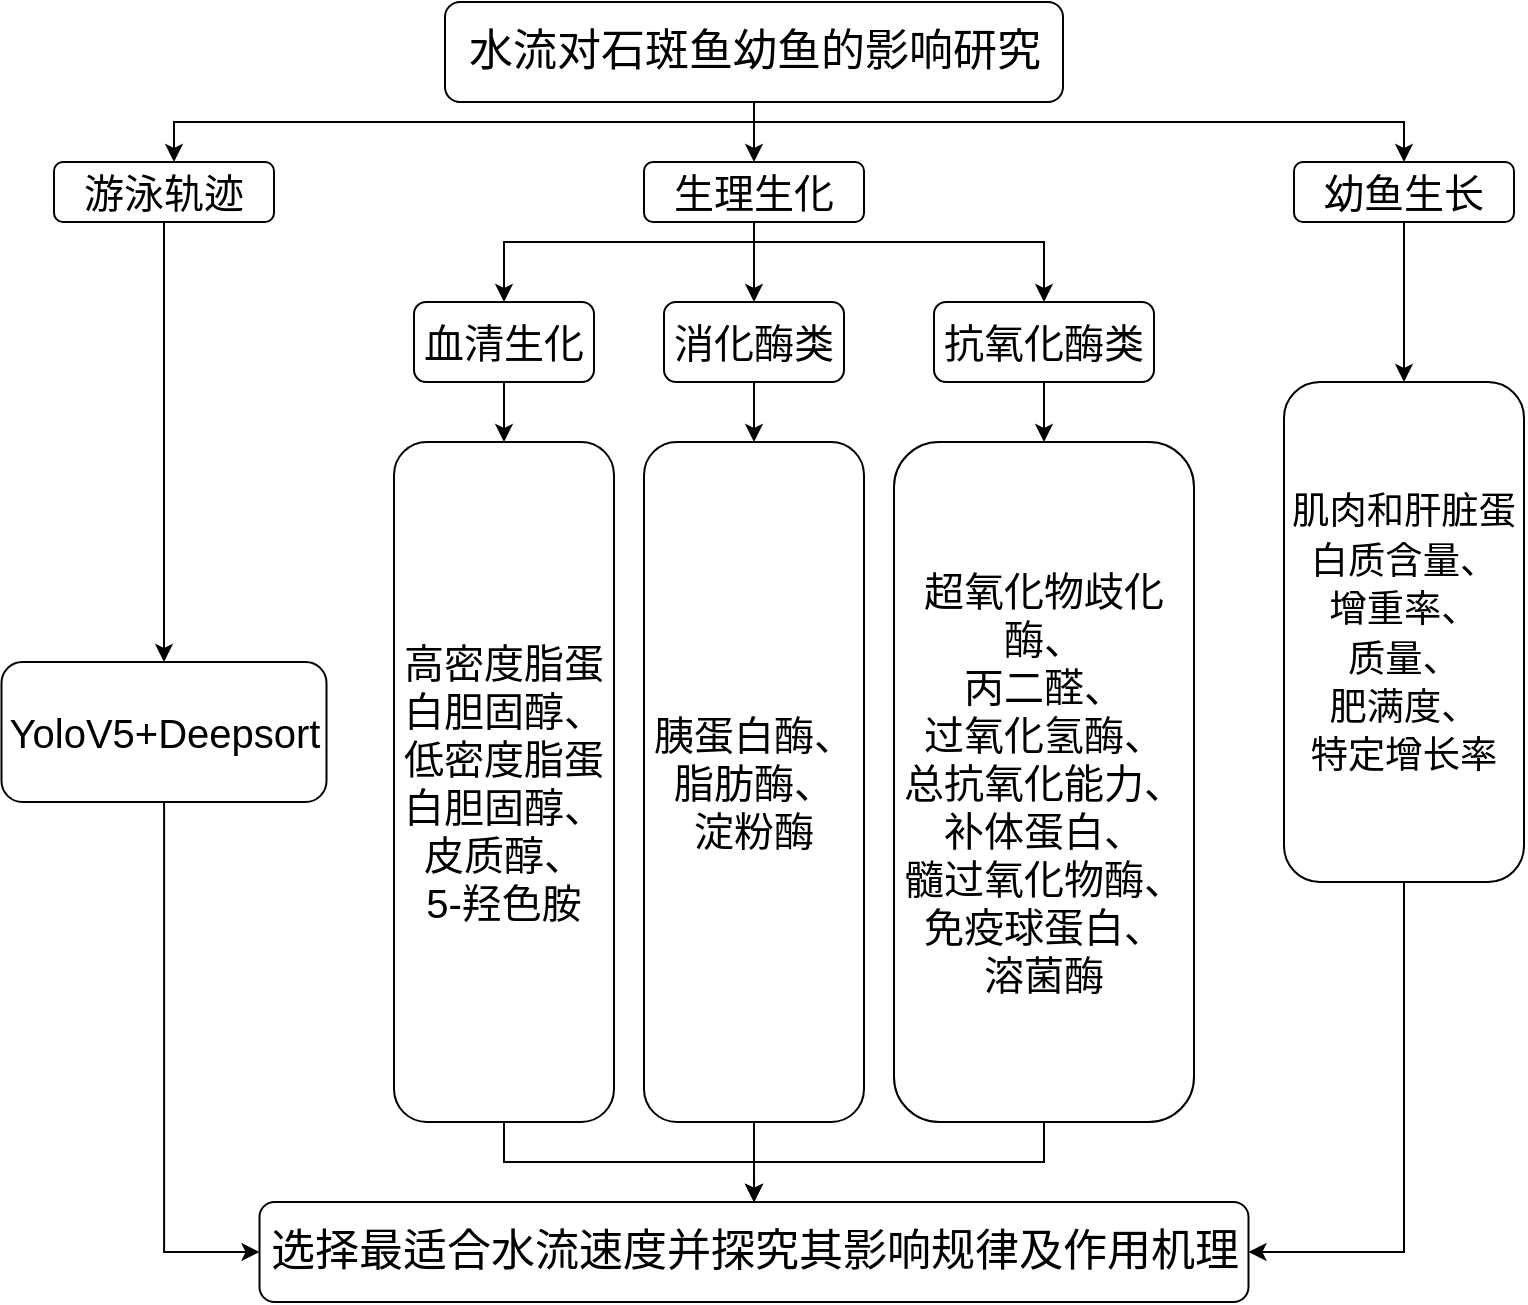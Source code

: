 <mxfile version="20.5.3" type="github">
  <diagram id="EdVVnSpUKDNpsXRbQZlX" name="第 1 页">
    <mxGraphModel dx="1375" dy="754" grid="1" gridSize="10" guides="1" tooltips="1" connect="1" arrows="1" fold="1" page="1" pageScale="1" pageWidth="827" pageHeight="1169" math="0" shadow="0">
      <root>
        <mxCell id="0" />
        <mxCell id="1" parent="0" />
        <mxCell id="8oeglLmzysRH4-Na7aNM-22" style="edgeStyle=orthogonalEdgeStyle;rounded=0;orthogonalLoop=1;jettySize=auto;html=1;fontSize=20;" edge="1" parent="1" source="8oeglLmzysRH4-Na7aNM-6" target="8oeglLmzysRH4-Na7aNM-16">
          <mxGeometry relative="1" as="geometry">
            <Array as="points">
              <mxPoint x="410" y="70" />
              <mxPoint x="120" y="70" />
            </Array>
          </mxGeometry>
        </mxCell>
        <mxCell id="8oeglLmzysRH4-Na7aNM-28" style="edgeStyle=orthogonalEdgeStyle;rounded=0;orthogonalLoop=1;jettySize=auto;html=1;fontSize=20;" edge="1" parent="1" source="8oeglLmzysRH4-Na7aNM-6" target="8oeglLmzysRH4-Na7aNM-18">
          <mxGeometry relative="1" as="geometry" />
        </mxCell>
        <mxCell id="8oeglLmzysRH4-Na7aNM-36" style="edgeStyle=orthogonalEdgeStyle;rounded=0;orthogonalLoop=1;jettySize=auto;html=1;fontSize=20;" edge="1" parent="1" source="8oeglLmzysRH4-Na7aNM-6" target="8oeglLmzysRH4-Na7aNM-17">
          <mxGeometry relative="1" as="geometry">
            <Array as="points">
              <mxPoint x="410" y="70" />
              <mxPoint x="735" y="70" />
            </Array>
          </mxGeometry>
        </mxCell>
        <mxCell id="8oeglLmzysRH4-Na7aNM-6" value="&lt;font style=&quot;font-size: 22px;&quot;&gt;水流对石斑鱼幼鱼的影响研究&lt;/font&gt;" style="rounded=1;whiteSpace=wrap;html=1;fontSize=22;" vertex="1" parent="1">
          <mxGeometry x="255.5" y="10" width="309" height="50" as="geometry" />
        </mxCell>
        <mxCell id="8oeglLmzysRH4-Na7aNM-21" style="edgeStyle=orthogonalEdgeStyle;rounded=0;orthogonalLoop=1;jettySize=auto;html=1;entryX=0.5;entryY=0;entryDx=0;entryDy=0;fontSize=20;" edge="1" parent="1" source="8oeglLmzysRH4-Na7aNM-16" target="8oeglLmzysRH4-Na7aNM-19">
          <mxGeometry relative="1" as="geometry" />
        </mxCell>
        <mxCell id="8oeglLmzysRH4-Na7aNM-16" value="游泳轨迹" style="rounded=1;whiteSpace=wrap;html=1;fontSize=20;" vertex="1" parent="1">
          <mxGeometry x="60" y="90" width="110" height="30" as="geometry" />
        </mxCell>
        <mxCell id="8oeglLmzysRH4-Na7aNM-37" style="edgeStyle=orthogonalEdgeStyle;rounded=0;orthogonalLoop=1;jettySize=auto;html=1;entryX=0.5;entryY=0;entryDx=0;entryDy=0;fontSize=20;" edge="1" parent="1" source="8oeglLmzysRH4-Na7aNM-17" target="8oeglLmzysRH4-Na7aNM-35">
          <mxGeometry relative="1" as="geometry" />
        </mxCell>
        <mxCell id="8oeglLmzysRH4-Na7aNM-17" value="幼鱼生长" style="rounded=1;whiteSpace=wrap;html=1;fontSize=20;" vertex="1" parent="1">
          <mxGeometry x="680" y="90" width="110" height="30" as="geometry" />
        </mxCell>
        <mxCell id="8oeglLmzysRH4-Na7aNM-29" style="edgeStyle=orthogonalEdgeStyle;rounded=0;orthogonalLoop=1;jettySize=auto;html=1;fontSize=20;" edge="1" parent="1" source="8oeglLmzysRH4-Na7aNM-18" target="8oeglLmzysRH4-Na7aNM-20">
          <mxGeometry relative="1" as="geometry">
            <Array as="points">
              <mxPoint x="410" y="130" />
              <mxPoint x="285" y="130" />
            </Array>
          </mxGeometry>
        </mxCell>
        <mxCell id="8oeglLmzysRH4-Na7aNM-30" style="edgeStyle=orthogonalEdgeStyle;rounded=0;orthogonalLoop=1;jettySize=auto;html=1;entryX=0.5;entryY=0;entryDx=0;entryDy=0;fontSize=20;" edge="1" parent="1" source="8oeglLmzysRH4-Na7aNM-18" target="8oeglLmzysRH4-Na7aNM-23">
          <mxGeometry relative="1" as="geometry" />
        </mxCell>
        <mxCell id="8oeglLmzysRH4-Na7aNM-31" style="edgeStyle=orthogonalEdgeStyle;rounded=0;orthogonalLoop=1;jettySize=auto;html=1;entryX=0.5;entryY=0;entryDx=0;entryDy=0;fontSize=20;" edge="1" parent="1" source="8oeglLmzysRH4-Na7aNM-18" target="8oeglLmzysRH4-Na7aNM-24">
          <mxGeometry relative="1" as="geometry">
            <Array as="points">
              <mxPoint x="410" y="130" />
              <mxPoint x="555" y="130" />
            </Array>
          </mxGeometry>
        </mxCell>
        <mxCell id="8oeglLmzysRH4-Na7aNM-18" value="生理生化" style="rounded=1;whiteSpace=wrap;html=1;fontSize=20;" vertex="1" parent="1">
          <mxGeometry x="355" y="90" width="110" height="30" as="geometry" />
        </mxCell>
        <mxCell id="8oeglLmzysRH4-Na7aNM-39" style="edgeStyle=orthogonalEdgeStyle;rounded=0;orthogonalLoop=1;jettySize=auto;html=1;fontSize=20;" edge="1" parent="1" source="8oeglLmzysRH4-Na7aNM-19" target="8oeglLmzysRH4-Na7aNM-38">
          <mxGeometry relative="1" as="geometry">
            <Array as="points">
              <mxPoint x="115" y="635" />
            </Array>
          </mxGeometry>
        </mxCell>
        <mxCell id="8oeglLmzysRH4-Na7aNM-19" value="YoloV5+Deepsort" style="rounded=1;whiteSpace=wrap;html=1;fontSize=20;" vertex="1" parent="1">
          <mxGeometry x="33.75" y="340" width="162.5" height="70" as="geometry" />
        </mxCell>
        <mxCell id="8oeglLmzysRH4-Na7aNM-32" style="edgeStyle=orthogonalEdgeStyle;rounded=0;orthogonalLoop=1;jettySize=auto;html=1;entryX=0.5;entryY=0;entryDx=0;entryDy=0;fontSize=20;" edge="1" parent="1" source="8oeglLmzysRH4-Na7aNM-20" target="8oeglLmzysRH4-Na7aNM-25">
          <mxGeometry relative="1" as="geometry" />
        </mxCell>
        <mxCell id="8oeglLmzysRH4-Na7aNM-20" value="血清生化" style="rounded=1;whiteSpace=wrap;html=1;fontSize=20;align=center;" vertex="1" parent="1">
          <mxGeometry x="240" y="160" width="90" height="40" as="geometry" />
        </mxCell>
        <mxCell id="8oeglLmzysRH4-Na7aNM-33" style="edgeStyle=orthogonalEdgeStyle;rounded=0;orthogonalLoop=1;jettySize=auto;html=1;fontSize=20;" edge="1" parent="1" source="8oeglLmzysRH4-Na7aNM-23" target="8oeglLmzysRH4-Na7aNM-26">
          <mxGeometry relative="1" as="geometry" />
        </mxCell>
        <mxCell id="8oeglLmzysRH4-Na7aNM-23" value="消化酶类" style="rounded=1;whiteSpace=wrap;html=1;fontSize=20;align=center;" vertex="1" parent="1">
          <mxGeometry x="365" y="160" width="90" height="40" as="geometry" />
        </mxCell>
        <mxCell id="8oeglLmzysRH4-Na7aNM-34" style="edgeStyle=orthogonalEdgeStyle;rounded=0;orthogonalLoop=1;jettySize=auto;html=1;fontSize=20;" edge="1" parent="1" source="8oeglLmzysRH4-Na7aNM-24" target="8oeglLmzysRH4-Na7aNM-27">
          <mxGeometry relative="1" as="geometry" />
        </mxCell>
        <mxCell id="8oeglLmzysRH4-Na7aNM-24" value="抗氧化酶类" style="rounded=1;whiteSpace=wrap;html=1;fontSize=20;align=center;" vertex="1" parent="1">
          <mxGeometry x="500" y="160" width="110" height="40" as="geometry" />
        </mxCell>
        <mxCell id="8oeglLmzysRH4-Na7aNM-41" style="edgeStyle=orthogonalEdgeStyle;rounded=0;orthogonalLoop=1;jettySize=auto;html=1;entryX=0.5;entryY=0;entryDx=0;entryDy=0;fontSize=20;" edge="1" parent="1" source="8oeglLmzysRH4-Na7aNM-25" target="8oeglLmzysRH4-Na7aNM-38">
          <mxGeometry relative="1" as="geometry" />
        </mxCell>
        <mxCell id="8oeglLmzysRH4-Na7aNM-25" value="高密度脂蛋白胆固醇、&lt;br&gt;低密度脂蛋白胆固醇、&lt;br&gt;皮质醇、&lt;br&gt;5-羟色胺" style="rounded=1;whiteSpace=wrap;html=1;fontSize=20;align=center;" vertex="1" parent="1">
          <mxGeometry x="230" y="230" width="110" height="340" as="geometry" />
        </mxCell>
        <mxCell id="8oeglLmzysRH4-Na7aNM-43" style="edgeStyle=orthogonalEdgeStyle;rounded=0;orthogonalLoop=1;jettySize=auto;html=1;fontSize=20;" edge="1" parent="1" source="8oeglLmzysRH4-Na7aNM-26" target="8oeglLmzysRH4-Na7aNM-38">
          <mxGeometry relative="1" as="geometry" />
        </mxCell>
        <mxCell id="8oeglLmzysRH4-Na7aNM-26" value="胰蛋白酶、&lt;br&gt;脂肪酶、&lt;br&gt;淀粉酶" style="rounded=1;whiteSpace=wrap;html=1;fontSize=20;align=center;" vertex="1" parent="1">
          <mxGeometry x="355" y="230" width="110" height="340" as="geometry" />
        </mxCell>
        <mxCell id="8oeglLmzysRH4-Na7aNM-42" style="edgeStyle=orthogonalEdgeStyle;rounded=0;orthogonalLoop=1;jettySize=auto;html=1;entryX=0.5;entryY=0;entryDx=0;entryDy=0;fontSize=20;" edge="1" parent="1" source="8oeglLmzysRH4-Na7aNM-27" target="8oeglLmzysRH4-Na7aNM-38">
          <mxGeometry relative="1" as="geometry" />
        </mxCell>
        <mxCell id="8oeglLmzysRH4-Na7aNM-27" value="超氧化物歧化酶、&lt;br&gt;丙二醛、&lt;br&gt;过氧化氢酶、&lt;br&gt;总抗氧化能力、&lt;br&gt;补体蛋白、&lt;br&gt;髓过氧化物酶、&lt;br&gt;免疫球蛋白、&lt;br&gt;溶菌酶" style="rounded=1;whiteSpace=wrap;html=1;fontSize=20;align=center;" vertex="1" parent="1">
          <mxGeometry x="480" y="230" width="150" height="340" as="geometry" />
        </mxCell>
        <mxCell id="8oeglLmzysRH4-Na7aNM-40" style="edgeStyle=orthogonalEdgeStyle;rounded=0;orthogonalLoop=1;jettySize=auto;html=1;fontSize=20;" edge="1" parent="1" source="8oeglLmzysRH4-Na7aNM-35" target="8oeglLmzysRH4-Na7aNM-38">
          <mxGeometry relative="1" as="geometry">
            <Array as="points">
              <mxPoint x="735" y="635" />
            </Array>
          </mxGeometry>
        </mxCell>
        <mxCell id="8oeglLmzysRH4-Na7aNM-35" value="&lt;span style=&quot;font-size: 14pt; font-family: 微软雅黑;&quot;&gt;肌肉&lt;/span&gt;&lt;span style=&quot;font-size: 14pt; font-family: 微软雅黑;&quot;&gt;和肝脏蛋白质含量、&lt;br&gt;增重率、&lt;br&gt;质量、&lt;br&gt;肥满度、&lt;br&gt;特定增长率&lt;/span&gt;" style="rounded=1;whiteSpace=wrap;html=1;fontSize=20;align=center;" vertex="1" parent="1">
          <mxGeometry x="675" y="200" width="120" height="250" as="geometry" />
        </mxCell>
        <mxCell id="8oeglLmzysRH4-Na7aNM-38" value="选择最适合水流速度并探究其影响规律及作用机理" style="rounded=1;whiteSpace=wrap;html=1;fontSize=22;" vertex="1" parent="1">
          <mxGeometry x="162.75" y="610" width="494.5" height="50" as="geometry" />
        </mxCell>
      </root>
    </mxGraphModel>
  </diagram>
</mxfile>
